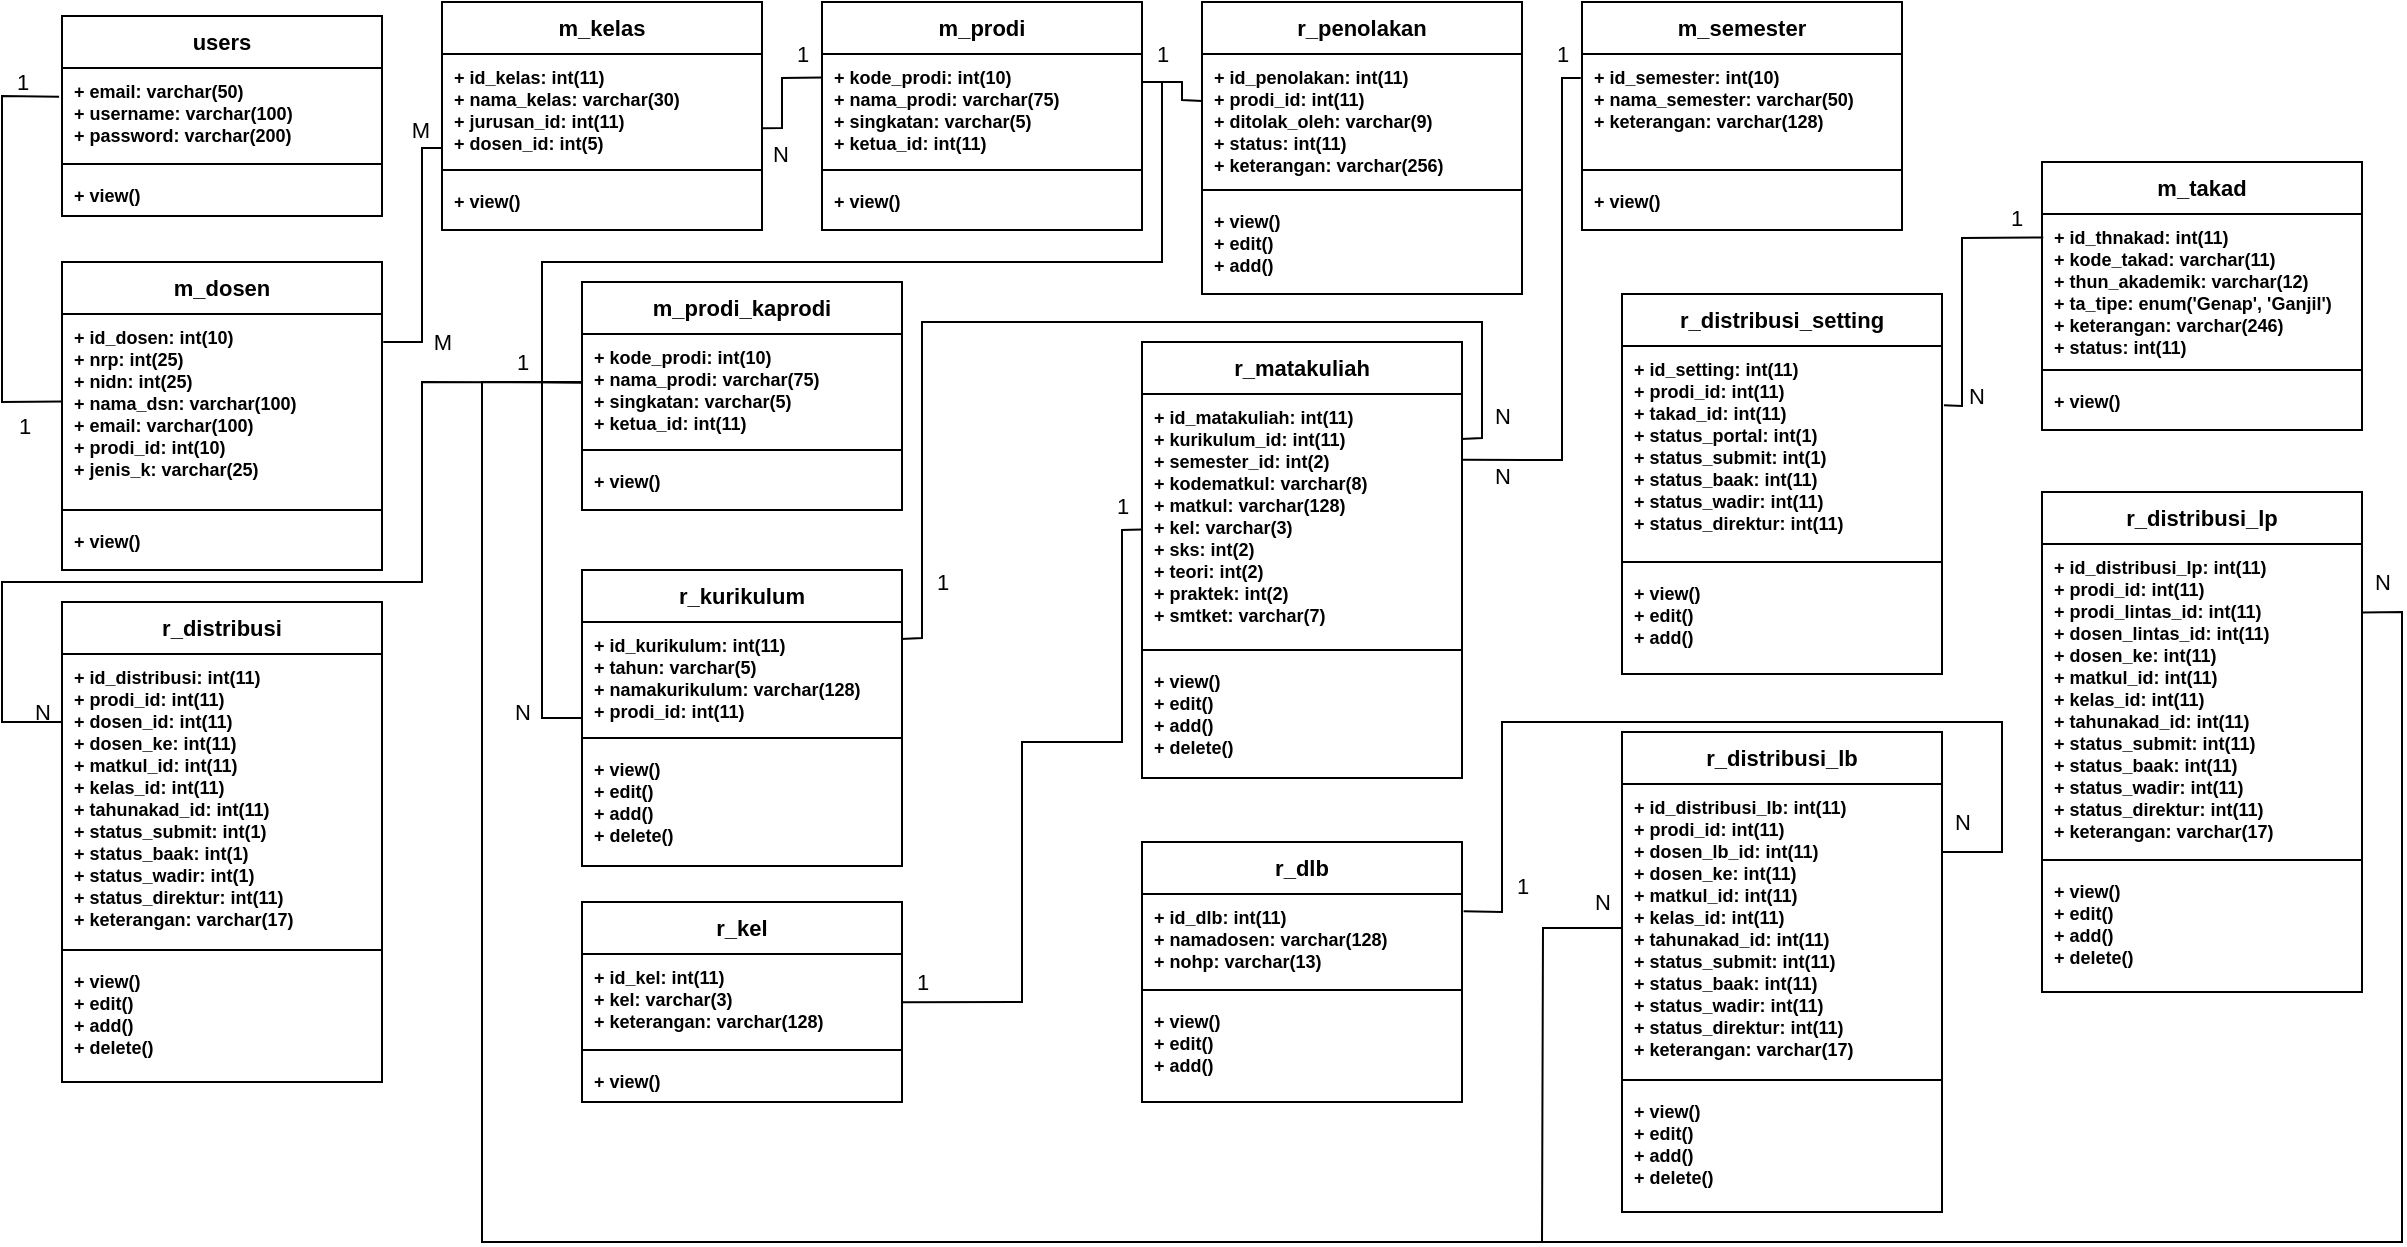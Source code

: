 <mxfile version="16.5.1" type="device"><diagram id="5leFgWzlYx5w-uaJ1oZy" name="Page-1"><mxGraphModel dx="2162" dy="866" grid="1" gridSize="10" guides="1" tooltips="1" connect="1" arrows="1" fold="1" page="1" pageScale="1" pageWidth="827" pageHeight="1169" math="0" shadow="0"><root><mxCell id="0"/><mxCell id="1" parent="0"/><mxCell id="pr-jcd_Mdmu5b7pMXLad-32" value="m_dosen" style="swimlane;fontStyle=1;align=center;verticalAlign=top;childLayout=stackLayout;horizontal=1;startSize=26;horizontalStack=0;resizeParent=1;resizeParentMax=0;resizeLast=0;collapsible=1;marginBottom=0;labelBackgroundColor=none;fontSize=11;fillColor=none;" parent="1" vertex="1"><mxGeometry x="10" y="140" width="160" height="154" as="geometry"/></mxCell><mxCell id="pr-jcd_Mdmu5b7pMXLad-33" value="+ id_dosen: int(10)&#10;+ nrp: int(25)&#10;+ nidn: int(25)&#10;+ nama_dsn: varchar(100)&#10;+ email: varchar(100)&#10;+ prodi_id: int(10)&#10;+ jenis_k: varchar(25)" style="text;strokeColor=none;fillColor=none;align=left;verticalAlign=top;spacingLeft=4;spacingRight=4;overflow=hidden;rotatable=0;points=[[0,0.5],[1,0.5]];portConstraint=eastwest;labelBackgroundColor=none;fontSize=9;fontStyle=1" parent="pr-jcd_Mdmu5b7pMXLad-32" vertex="1"><mxGeometry y="26" width="160" height="94" as="geometry"/></mxCell><mxCell id="pr-jcd_Mdmu5b7pMXLad-34" value="" style="line;strokeWidth=1;fillColor=none;align=left;verticalAlign=middle;spacingTop=-1;spacingLeft=3;spacingRight=3;rotatable=0;labelPosition=right;points=[];portConstraint=eastwest;labelBackgroundColor=none;fontSize=9;fontStyle=1" parent="pr-jcd_Mdmu5b7pMXLad-32" vertex="1"><mxGeometry y="120" width="160" height="8" as="geometry"/></mxCell><mxCell id="pr-jcd_Mdmu5b7pMXLad-35" value="+ view()" style="text;strokeColor=none;fillColor=none;align=left;verticalAlign=top;spacingLeft=4;spacingRight=4;overflow=hidden;rotatable=0;points=[[0,0.5],[1,0.5]];portConstraint=eastwest;labelBackgroundColor=none;fontSize=9;fontStyle=1" parent="pr-jcd_Mdmu5b7pMXLad-32" vertex="1"><mxGeometry y="128" width="160" height="26" as="geometry"/></mxCell><mxCell id="ncS41lQfrTRDmyUuhEsA-8" value="m_kelas" style="swimlane;fontStyle=1;align=center;verticalAlign=top;childLayout=stackLayout;horizontal=1;startSize=26;horizontalStack=0;resizeParent=1;resizeParentMax=0;resizeLast=0;collapsible=1;marginBottom=0;labelBackgroundColor=none;fontSize=11;fillColor=none;" parent="1" vertex="1"><mxGeometry x="200" y="10" width="160" height="114" as="geometry"><mxRectangle x="270" y="10" width="70" height="26" as="alternateBounds"/></mxGeometry></mxCell><mxCell id="ncS41lQfrTRDmyUuhEsA-9" value="+ id_kelas: int(11)&#10;+ nama_kelas: varchar(30)&#10;+ jurusan_id: int(11)&#10;+ dosen_id: int(5)" style="text;strokeColor=none;fillColor=none;align=left;verticalAlign=top;spacingLeft=4;spacingRight=4;overflow=hidden;rotatable=0;points=[[0,0.5],[1,0.5]];portConstraint=eastwest;labelBackgroundColor=none;fontSize=9;fontStyle=1" parent="ncS41lQfrTRDmyUuhEsA-8" vertex="1"><mxGeometry y="26" width="160" height="54" as="geometry"/></mxCell><mxCell id="ncS41lQfrTRDmyUuhEsA-10" value="" style="line;strokeWidth=1;fillColor=none;align=left;verticalAlign=middle;spacingTop=-1;spacingLeft=3;spacingRight=3;rotatable=0;labelPosition=right;points=[];portConstraint=eastwest;labelBackgroundColor=none;fontSize=9;fontStyle=1" parent="ncS41lQfrTRDmyUuhEsA-8" vertex="1"><mxGeometry y="80" width="160" height="8" as="geometry"/></mxCell><mxCell id="ncS41lQfrTRDmyUuhEsA-11" value="+ view()" style="text;strokeColor=none;fillColor=none;align=left;verticalAlign=top;spacingLeft=4;spacingRight=4;overflow=hidden;rotatable=0;points=[[0,0.5],[1,0.5]];portConstraint=eastwest;labelBackgroundColor=none;fontSize=9;fontStyle=1" parent="ncS41lQfrTRDmyUuhEsA-8" vertex="1"><mxGeometry y="88" width="160" height="26" as="geometry"/></mxCell><mxCell id="ncS41lQfrTRDmyUuhEsA-12" value="m_prodi" style="swimlane;fontStyle=1;align=center;verticalAlign=top;childLayout=stackLayout;horizontal=1;startSize=26;horizontalStack=0;resizeParent=1;resizeParentMax=0;resizeLast=0;collapsible=1;marginBottom=0;labelBackgroundColor=none;fontSize=11;fillColor=none;" parent="1" vertex="1"><mxGeometry x="390" y="10" width="160" height="114" as="geometry"><mxRectangle x="270" y="10" width="70" height="26" as="alternateBounds"/></mxGeometry></mxCell><mxCell id="ncS41lQfrTRDmyUuhEsA-13" value="+ kode_prodi: int(10)&#10;+ nama_prodi: varchar(75)&#10;+ singkatan: varchar(5)&#10;+ ketua_id: int(11)" style="text;strokeColor=none;fillColor=none;align=left;verticalAlign=top;spacingLeft=4;spacingRight=4;overflow=hidden;rotatable=0;points=[[0,0.5],[1,0.5]];portConstraint=eastwest;labelBackgroundColor=none;fontSize=9;fontStyle=1" parent="ncS41lQfrTRDmyUuhEsA-12" vertex="1"><mxGeometry y="26" width="160" height="54" as="geometry"/></mxCell><mxCell id="ncS41lQfrTRDmyUuhEsA-14" value="" style="line;strokeWidth=1;fillColor=none;align=left;verticalAlign=middle;spacingTop=-1;spacingLeft=3;spacingRight=3;rotatable=0;labelPosition=right;points=[];portConstraint=eastwest;labelBackgroundColor=none;fontSize=9;fontStyle=1" parent="ncS41lQfrTRDmyUuhEsA-12" vertex="1"><mxGeometry y="80" width="160" height="8" as="geometry"/></mxCell><mxCell id="ncS41lQfrTRDmyUuhEsA-15" value="+ view()" style="text;strokeColor=none;fillColor=none;align=left;verticalAlign=top;spacingLeft=4;spacingRight=4;overflow=hidden;rotatable=0;points=[[0,0.5],[1,0.5]];portConstraint=eastwest;labelBackgroundColor=none;fontSize=9;fontStyle=1" parent="ncS41lQfrTRDmyUuhEsA-12" vertex="1"><mxGeometry y="88" width="160" height="26" as="geometry"/></mxCell><mxCell id="ncS41lQfrTRDmyUuhEsA-20" value="m_semester" style="swimlane;fontStyle=1;align=center;verticalAlign=top;childLayout=stackLayout;horizontal=1;startSize=26;horizontalStack=0;resizeParent=1;resizeParentMax=0;resizeLast=0;collapsible=1;marginBottom=0;labelBackgroundColor=none;fontSize=11;fillColor=none;" parent="1" vertex="1"><mxGeometry x="770" y="10" width="160" height="114" as="geometry"><mxRectangle x="270" y="10" width="70" height="26" as="alternateBounds"/></mxGeometry></mxCell><mxCell id="ncS41lQfrTRDmyUuhEsA-21" value="+ id_semester: int(10)&#10;+ nama_semester: varchar(50)&#10;+ keterangan: varchar(128)" style="text;strokeColor=none;fillColor=none;align=left;verticalAlign=top;spacingLeft=4;spacingRight=4;overflow=hidden;rotatable=0;points=[[0,0.5],[1,0.5]];portConstraint=eastwest;labelBackgroundColor=none;fontSize=9;fontStyle=1" parent="ncS41lQfrTRDmyUuhEsA-20" vertex="1"><mxGeometry y="26" width="160" height="54" as="geometry"/></mxCell><mxCell id="ncS41lQfrTRDmyUuhEsA-22" value="" style="line;strokeWidth=1;fillColor=none;align=left;verticalAlign=middle;spacingTop=-1;spacingLeft=3;spacingRight=3;rotatable=0;labelPosition=right;points=[];portConstraint=eastwest;labelBackgroundColor=none;fontSize=9;fontStyle=1" parent="ncS41lQfrTRDmyUuhEsA-20" vertex="1"><mxGeometry y="80" width="160" height="8" as="geometry"/></mxCell><mxCell id="ncS41lQfrTRDmyUuhEsA-23" value="+ view()" style="text;strokeColor=none;fillColor=none;align=left;verticalAlign=top;spacingLeft=4;spacingRight=4;overflow=hidden;rotatable=0;points=[[0,0.5],[1,0.5]];portConstraint=eastwest;labelBackgroundColor=none;fontSize=9;fontStyle=1" parent="ncS41lQfrTRDmyUuhEsA-20" vertex="1"><mxGeometry y="88" width="160" height="26" as="geometry"/></mxCell><mxCell id="ncS41lQfrTRDmyUuhEsA-24" value="m_takad" style="swimlane;fontStyle=1;align=center;verticalAlign=top;childLayout=stackLayout;horizontal=1;startSize=26;horizontalStack=0;resizeParent=1;resizeParentMax=0;resizeLast=0;collapsible=1;marginBottom=0;labelBackgroundColor=none;fontSize=11;fillColor=none;" parent="1" vertex="1"><mxGeometry x="1000" y="90" width="160" height="134" as="geometry"><mxRectangle x="270" y="10" width="70" height="26" as="alternateBounds"/></mxGeometry></mxCell><mxCell id="ncS41lQfrTRDmyUuhEsA-25" value="+ id_thnakad: int(11)&#10;+ kode_takad: varchar(11)&#10;+ thun_akademik: varchar(12)&#10;+ ta_tipe: enum('Genap', 'Ganjil')&#10;+ keterangan: varchar(246)&#10;+ status: int(11)" style="text;strokeColor=none;fillColor=none;align=left;verticalAlign=top;spacingLeft=4;spacingRight=4;overflow=hidden;rotatable=0;points=[[0,0.5],[1,0.5]];portConstraint=eastwest;labelBackgroundColor=none;fontSize=9;fontStyle=1" parent="ncS41lQfrTRDmyUuhEsA-24" vertex="1"><mxGeometry y="26" width="160" height="74" as="geometry"/></mxCell><mxCell id="ncS41lQfrTRDmyUuhEsA-26" value="" style="line;strokeWidth=1;fillColor=none;align=left;verticalAlign=middle;spacingTop=-1;spacingLeft=3;spacingRight=3;rotatable=0;labelPosition=right;points=[];portConstraint=eastwest;labelBackgroundColor=none;fontSize=9;fontStyle=1" parent="ncS41lQfrTRDmyUuhEsA-24" vertex="1"><mxGeometry y="100" width="160" height="8" as="geometry"/></mxCell><mxCell id="ncS41lQfrTRDmyUuhEsA-27" value="+ view()" style="text;strokeColor=none;fillColor=none;align=left;verticalAlign=top;spacingLeft=4;spacingRight=4;overflow=hidden;rotatable=0;points=[[0,0.5],[1,0.5]];portConstraint=eastwest;labelBackgroundColor=none;fontSize=9;fontStyle=1" parent="ncS41lQfrTRDmyUuhEsA-24" vertex="1"><mxGeometry y="108" width="160" height="26" as="geometry"/></mxCell><mxCell id="ncS41lQfrTRDmyUuhEsA-28" value="r_distribusi" style="swimlane;fontStyle=1;align=center;verticalAlign=top;childLayout=stackLayout;horizontal=1;startSize=26;horizontalStack=0;resizeParent=1;resizeParentMax=0;resizeLast=0;collapsible=1;marginBottom=0;labelBackgroundColor=none;fontSize=11;fillColor=none;" parent="1" vertex="1"><mxGeometry x="10" y="310" width="160" height="240" as="geometry"/></mxCell><mxCell id="ncS41lQfrTRDmyUuhEsA-29" value="+ id_distribusi: int(11)&#10;+ prodi_id: int(11)&#10;+ dosen_id: int(11)&#10;+ dosen_ke: int(11)&#10;+ matkul_id: int(11)&#10;+ kelas_id: int(11)&#10;+ tahunakad_id: int(11)&#10;+ status_submit: int(1)&#10;+ status_baak: int(1)&#10;+ status_wadir: int(1)&#10;+ status_direktur: int(11)&#10;+ keterangan: varchar(17)" style="text;strokeColor=none;fillColor=none;align=left;verticalAlign=top;spacingLeft=4;spacingRight=4;overflow=hidden;rotatable=0;points=[[0,0.5],[1,0.5]];portConstraint=eastwest;labelBackgroundColor=none;fontSize=9;fontStyle=1" parent="ncS41lQfrTRDmyUuhEsA-28" vertex="1"><mxGeometry y="26" width="160" height="144" as="geometry"/></mxCell><mxCell id="ncS41lQfrTRDmyUuhEsA-30" value="" style="line;strokeWidth=1;fillColor=none;align=left;verticalAlign=middle;spacingTop=-1;spacingLeft=3;spacingRight=3;rotatable=0;labelPosition=right;points=[];portConstraint=eastwest;labelBackgroundColor=none;fontSize=9;fontStyle=1" parent="ncS41lQfrTRDmyUuhEsA-28" vertex="1"><mxGeometry y="170" width="160" height="8" as="geometry"/></mxCell><mxCell id="ncS41lQfrTRDmyUuhEsA-31" value="+ view()&#10;+ edit()&#10;+ add()&#10;+ delete()" style="text;strokeColor=none;fillColor=none;align=left;verticalAlign=top;spacingLeft=4;spacingRight=4;overflow=hidden;rotatable=0;points=[[0,0.5],[1,0.5]];portConstraint=eastwest;labelBackgroundColor=none;fontSize=9;fontStyle=1" parent="ncS41lQfrTRDmyUuhEsA-28" vertex="1"><mxGeometry y="178" width="160" height="62" as="geometry"/></mxCell><mxCell id="ncS41lQfrTRDmyUuhEsA-32" value="r_distribusi_lb" style="swimlane;fontStyle=1;align=center;verticalAlign=top;childLayout=stackLayout;horizontal=1;startSize=26;horizontalStack=0;resizeParent=1;resizeParentMax=0;resizeLast=0;collapsible=1;marginBottom=0;labelBackgroundColor=none;fontSize=11;fillColor=none;" parent="1" vertex="1"><mxGeometry x="790" y="375" width="160" height="240" as="geometry"/></mxCell><mxCell id="ncS41lQfrTRDmyUuhEsA-33" value="+ id_distribusi_lb: int(11)&#10;+ prodi_id: int(11)&#10;+ dosen_lb_id: int(11)&#10;+ dosen_ke: int(11)&#10;+ matkul_id: int(11)&#10;+ kelas_id: int(11)&#10;+ tahunakad_id: int(11)&#10;+ status_submit: int(11)&#10;+ status_baak: int(11)&#10;+ status_wadir: int(11)&#10;+ status_direktur: int(11)&#10;+ keterangan: varchar(17)" style="text;strokeColor=none;fillColor=none;align=left;verticalAlign=top;spacingLeft=4;spacingRight=4;overflow=hidden;rotatable=0;points=[[0,0.5],[1,0.5]];portConstraint=eastwest;labelBackgroundColor=none;fontSize=9;fontStyle=1" parent="ncS41lQfrTRDmyUuhEsA-32" vertex="1"><mxGeometry y="26" width="160" height="144" as="geometry"/></mxCell><mxCell id="ncS41lQfrTRDmyUuhEsA-34" value="" style="line;strokeWidth=1;fillColor=none;align=left;verticalAlign=middle;spacingTop=-1;spacingLeft=3;spacingRight=3;rotatable=0;labelPosition=right;points=[];portConstraint=eastwest;labelBackgroundColor=none;fontSize=9;fontStyle=1" parent="ncS41lQfrTRDmyUuhEsA-32" vertex="1"><mxGeometry y="170" width="160" height="8" as="geometry"/></mxCell><mxCell id="ncS41lQfrTRDmyUuhEsA-35" value="+ view()&#10;+ edit()&#10;+ add()&#10;+ delete()" style="text;strokeColor=none;fillColor=none;align=left;verticalAlign=top;spacingLeft=4;spacingRight=4;overflow=hidden;rotatable=0;points=[[0,0.5],[1,0.5]];portConstraint=eastwest;labelBackgroundColor=none;fontSize=9;fontStyle=1" parent="ncS41lQfrTRDmyUuhEsA-32" vertex="1"><mxGeometry y="178" width="160" height="62" as="geometry"/></mxCell><mxCell id="ncS41lQfrTRDmyUuhEsA-36" value="r_distribusi_lp" style="swimlane;fontStyle=1;align=center;verticalAlign=top;childLayout=stackLayout;horizontal=1;startSize=26;horizontalStack=0;resizeParent=1;resizeParentMax=0;resizeLast=0;collapsible=1;marginBottom=0;labelBackgroundColor=none;fontSize=11;fillColor=none;" parent="1" vertex="1"><mxGeometry x="1000" y="255" width="160" height="250" as="geometry"/></mxCell><mxCell id="ncS41lQfrTRDmyUuhEsA-37" value="+ id_distribusi_lp: int(11)&#10;+ prodi_id: int(11)&#10;+ prodi_lintas_id: int(11)&#10;+ dosen_lintas_id: int(11)&#10;+ dosen_ke: int(11)&#10;+ matkul_id: int(11)&#10;+ kelas_id: int(11)&#10;+ tahunakad_id: int(11)&#10;+ status_submit: int(11)&#10;+ status_baak: int(11)&#10;+ status_wadir: int(11)&#10;+ status_direktur: int(11)&#10;+ keterangan: varchar(17)" style="text;strokeColor=none;fillColor=none;align=left;verticalAlign=top;spacingLeft=4;spacingRight=4;overflow=hidden;rotatable=0;points=[[0,0.5],[1,0.5]];portConstraint=eastwest;labelBackgroundColor=none;fontSize=9;fontStyle=1" parent="ncS41lQfrTRDmyUuhEsA-36" vertex="1"><mxGeometry y="26" width="160" height="154" as="geometry"/></mxCell><mxCell id="ncS41lQfrTRDmyUuhEsA-38" value="" style="line;strokeWidth=1;fillColor=none;align=left;verticalAlign=middle;spacingTop=-1;spacingLeft=3;spacingRight=3;rotatable=0;labelPosition=right;points=[];portConstraint=eastwest;labelBackgroundColor=none;fontSize=9;fontStyle=1" parent="ncS41lQfrTRDmyUuhEsA-36" vertex="1"><mxGeometry y="180" width="160" height="8" as="geometry"/></mxCell><mxCell id="ncS41lQfrTRDmyUuhEsA-39" value="+ view()&#10;+ edit()&#10;+ add()&#10;+ delete()" style="text;strokeColor=none;fillColor=none;align=left;verticalAlign=top;spacingLeft=4;spacingRight=4;overflow=hidden;rotatable=0;points=[[0,0.5],[1,0.5]];portConstraint=eastwest;labelBackgroundColor=none;fontSize=9;fontStyle=1" parent="ncS41lQfrTRDmyUuhEsA-36" vertex="1"><mxGeometry y="188" width="160" height="62" as="geometry"/></mxCell><mxCell id="ncS41lQfrTRDmyUuhEsA-40" value="r_distribusi_setting" style="swimlane;fontStyle=1;align=center;verticalAlign=top;childLayout=stackLayout;horizontal=1;startSize=26;horizontalStack=0;resizeParent=1;resizeParentMax=0;resizeLast=0;collapsible=1;marginBottom=0;labelBackgroundColor=none;fontSize=11;fillColor=none;" parent="1" vertex="1"><mxGeometry x="790" y="156" width="160" height="190" as="geometry"/></mxCell><mxCell id="ncS41lQfrTRDmyUuhEsA-41" value="+ id_setting: int(11)&#10;+ prodi_id: int(11)&#10;+ takad_id: int(11)&#10;+ status_portal: int(1)&#10;+ status_submit: int(1)&#10;+ status_baak: int(11)&#10;+ status_wadir: int(11)&#10;+ status_direktur: int(11)" style="text;strokeColor=none;fillColor=none;align=left;verticalAlign=top;spacingLeft=4;spacingRight=4;overflow=hidden;rotatable=0;points=[[0,0.5],[1,0.5]];portConstraint=eastwest;labelBackgroundColor=none;fontSize=9;fontStyle=1" parent="ncS41lQfrTRDmyUuhEsA-40" vertex="1"><mxGeometry y="26" width="160" height="104" as="geometry"/></mxCell><mxCell id="ncS41lQfrTRDmyUuhEsA-42" value="" style="line;strokeWidth=1;fillColor=none;align=left;verticalAlign=middle;spacingTop=-1;spacingLeft=3;spacingRight=3;rotatable=0;labelPosition=right;points=[];portConstraint=eastwest;labelBackgroundColor=none;fontSize=9;fontStyle=1" parent="ncS41lQfrTRDmyUuhEsA-40" vertex="1"><mxGeometry y="130" width="160" height="8" as="geometry"/></mxCell><mxCell id="ncS41lQfrTRDmyUuhEsA-43" value="+ view()&#10;+ edit()&#10;+ add()" style="text;strokeColor=none;fillColor=none;align=left;verticalAlign=top;spacingLeft=4;spacingRight=4;overflow=hidden;rotatable=0;points=[[0,0.5],[1,0.5]];portConstraint=eastwest;labelBackgroundColor=none;fontSize=9;fontStyle=1" parent="ncS41lQfrTRDmyUuhEsA-40" vertex="1"><mxGeometry y="138" width="160" height="52" as="geometry"/></mxCell><mxCell id="ncS41lQfrTRDmyUuhEsA-44" value="r_dlb" style="swimlane;fontStyle=1;align=center;verticalAlign=top;childLayout=stackLayout;horizontal=1;startSize=26;horizontalStack=0;resizeParent=1;resizeParentMax=0;resizeLast=0;collapsible=1;marginBottom=0;labelBackgroundColor=none;fontSize=11;fillColor=none;" parent="1" vertex="1"><mxGeometry x="550" y="430" width="160" height="130" as="geometry"/></mxCell><mxCell id="ncS41lQfrTRDmyUuhEsA-45" value="+ id_dlb: int(11)&#10;+ namadosen: varchar(128)&#10;+ nohp: varchar(13)" style="text;strokeColor=none;fillColor=none;align=left;verticalAlign=top;spacingLeft=4;spacingRight=4;overflow=hidden;rotatable=0;points=[[0,0.5],[1,0.5]];portConstraint=eastwest;labelBackgroundColor=none;fontSize=9;fontStyle=1" parent="ncS41lQfrTRDmyUuhEsA-44" vertex="1"><mxGeometry y="26" width="160" height="44" as="geometry"/></mxCell><mxCell id="ncS41lQfrTRDmyUuhEsA-46" value="" style="line;strokeWidth=1;fillColor=none;align=left;verticalAlign=middle;spacingTop=-1;spacingLeft=3;spacingRight=3;rotatable=0;labelPosition=right;points=[];portConstraint=eastwest;labelBackgroundColor=none;fontSize=9;fontStyle=1" parent="ncS41lQfrTRDmyUuhEsA-44" vertex="1"><mxGeometry y="70" width="160" height="8" as="geometry"/></mxCell><mxCell id="ncS41lQfrTRDmyUuhEsA-47" value="+ view()&#10;+ edit()&#10;+ add()" style="text;strokeColor=none;fillColor=none;align=left;verticalAlign=top;spacingLeft=4;spacingRight=4;overflow=hidden;rotatable=0;points=[[0,0.5],[1,0.5]];portConstraint=eastwest;labelBackgroundColor=none;fontSize=9;fontStyle=1" parent="ncS41lQfrTRDmyUuhEsA-44" vertex="1"><mxGeometry y="78" width="160" height="52" as="geometry"/></mxCell><mxCell id="ncS41lQfrTRDmyUuhEsA-48" value="r_kel" style="swimlane;fontStyle=1;align=center;verticalAlign=top;childLayout=stackLayout;horizontal=1;startSize=26;horizontalStack=0;resizeParent=1;resizeParentMax=0;resizeLast=0;collapsible=1;marginBottom=0;labelBackgroundColor=none;fontSize=11;fillColor=none;" parent="1" vertex="1"><mxGeometry x="270" y="460" width="160" height="100" as="geometry"/></mxCell><mxCell id="ncS41lQfrTRDmyUuhEsA-49" value="+ id_kel: int(11)&#10;+ kel: varchar(3)&#10;+ keterangan: varchar(128)" style="text;strokeColor=none;fillColor=none;align=left;verticalAlign=top;spacingLeft=4;spacingRight=4;overflow=hidden;rotatable=0;points=[[0,0.5],[1,0.5]];portConstraint=eastwest;labelBackgroundColor=none;fontSize=9;fontStyle=1" parent="ncS41lQfrTRDmyUuhEsA-48" vertex="1"><mxGeometry y="26" width="160" height="44" as="geometry"/></mxCell><mxCell id="ncS41lQfrTRDmyUuhEsA-50" value="" style="line;strokeWidth=1;fillColor=none;align=left;verticalAlign=middle;spacingTop=-1;spacingLeft=3;spacingRight=3;rotatable=0;labelPosition=right;points=[];portConstraint=eastwest;labelBackgroundColor=none;fontSize=9;fontStyle=1" parent="ncS41lQfrTRDmyUuhEsA-48" vertex="1"><mxGeometry y="70" width="160" height="8" as="geometry"/></mxCell><mxCell id="ncS41lQfrTRDmyUuhEsA-51" value="+ view()" style="text;strokeColor=none;fillColor=none;align=left;verticalAlign=top;spacingLeft=4;spacingRight=4;overflow=hidden;rotatable=0;points=[[0,0.5],[1,0.5]];portConstraint=eastwest;labelBackgroundColor=none;fontSize=9;fontStyle=1" parent="ncS41lQfrTRDmyUuhEsA-48" vertex="1"><mxGeometry y="78" width="160" height="22" as="geometry"/></mxCell><mxCell id="bkXTgSwMFTNajtMjtHnZ-11" style="edgeStyle=orthogonalEdgeStyle;rounded=0;orthogonalLoop=1;jettySize=auto;html=1;fontSize=11;endArrow=none;endFill=0;entryX=-0.001;entryY=0.451;entryDx=0;entryDy=0;entryPerimeter=0;" edge="1" parent="1" source="ncS41lQfrTRDmyUuhEsA-52" target="bkXTgSwMFTNajtMjtHnZ-6"><mxGeometry relative="1" as="geometry"><mxPoint x="250" y="190" as="targetPoint"/><Array as="points"><mxPoint x="250" y="368"/><mxPoint x="250" y="200"/><mxPoint x="270" y="200"/></Array></mxGeometry></mxCell><mxCell id="ncS41lQfrTRDmyUuhEsA-52" value="r_kurikulum" style="swimlane;fontStyle=1;align=center;verticalAlign=top;childLayout=stackLayout;horizontal=1;startSize=26;horizontalStack=0;resizeParent=1;resizeParentMax=0;resizeLast=0;collapsible=1;marginBottom=0;labelBackgroundColor=none;fontSize=11;fillColor=none;" parent="1" vertex="1"><mxGeometry x="270" y="294" width="160" height="148" as="geometry"/></mxCell><mxCell id="ncS41lQfrTRDmyUuhEsA-53" value="+ id_kurikulum: int(11)&#10;+ tahun: varchar(5)&#10;+ namakurikulum: varchar(128)&#10;+ prodi_id: int(11)" style="text;strokeColor=none;fillColor=none;align=left;verticalAlign=top;spacingLeft=4;spacingRight=4;overflow=hidden;rotatable=0;points=[[0,0.5],[1,0.5]];portConstraint=eastwest;labelBackgroundColor=none;fontSize=9;fontStyle=1" parent="ncS41lQfrTRDmyUuhEsA-52" vertex="1"><mxGeometry y="26" width="160" height="54" as="geometry"/></mxCell><mxCell id="ncS41lQfrTRDmyUuhEsA-54" value="" style="line;strokeWidth=1;fillColor=none;align=left;verticalAlign=middle;spacingTop=-1;spacingLeft=3;spacingRight=3;rotatable=0;labelPosition=right;points=[];portConstraint=eastwest;labelBackgroundColor=none;fontSize=9;fontStyle=1" parent="ncS41lQfrTRDmyUuhEsA-52" vertex="1"><mxGeometry y="80" width="160" height="8" as="geometry"/></mxCell><mxCell id="ncS41lQfrTRDmyUuhEsA-55" value="+ view()&#10;+ edit()&#10;+ add()&#10;+ delete()" style="text;strokeColor=none;fillColor=none;align=left;verticalAlign=top;spacingLeft=4;spacingRight=4;overflow=hidden;rotatable=0;points=[[0,0.5],[1,0.5]];portConstraint=eastwest;labelBackgroundColor=none;fontSize=9;fontStyle=1" parent="ncS41lQfrTRDmyUuhEsA-52" vertex="1"><mxGeometry y="88" width="160" height="60" as="geometry"/></mxCell><mxCell id="ncS41lQfrTRDmyUuhEsA-56" value="r_matakuliah" style="swimlane;fontStyle=1;align=center;verticalAlign=top;childLayout=stackLayout;horizontal=1;startSize=26;horizontalStack=0;resizeParent=1;resizeParentMax=0;resizeLast=0;collapsible=1;marginBottom=0;labelBackgroundColor=none;fontSize=11;fillColor=none;" parent="1" vertex="1"><mxGeometry x="550" y="180" width="160" height="218" as="geometry"/></mxCell><mxCell id="ncS41lQfrTRDmyUuhEsA-57" value="+ id_matakuliah: int(11)&#10;+ kurikulum_id: int(11)&#10;+ semester_id: int(2)&#10;+ kodematkul: varchar(8)&#10;+ matkul: varchar(128)&#10;+ kel: varchar(3)&#10;+ sks: int(2)&#10;+ teori: int(2)&#10;+ praktek: int(2)&#10;+ smtket: varchar(7)" style="text;strokeColor=none;fillColor=none;align=left;verticalAlign=top;spacingLeft=4;spacingRight=4;overflow=hidden;rotatable=0;points=[[0,0.5],[1,0.5]];portConstraint=eastwest;labelBackgroundColor=none;fontSize=9;fontStyle=1" parent="ncS41lQfrTRDmyUuhEsA-56" vertex="1"><mxGeometry y="26" width="160" height="124" as="geometry"/></mxCell><mxCell id="ncS41lQfrTRDmyUuhEsA-58" value="" style="line;strokeWidth=1;fillColor=none;align=left;verticalAlign=middle;spacingTop=-1;spacingLeft=3;spacingRight=3;rotatable=0;labelPosition=right;points=[];portConstraint=eastwest;labelBackgroundColor=none;fontSize=9;fontStyle=1" parent="ncS41lQfrTRDmyUuhEsA-56" vertex="1"><mxGeometry y="150" width="160" height="8" as="geometry"/></mxCell><mxCell id="ncS41lQfrTRDmyUuhEsA-59" value="+ view()&#10;+ edit()&#10;+ add()&#10;+ delete()" style="text;strokeColor=none;fillColor=none;align=left;verticalAlign=top;spacingLeft=4;spacingRight=4;overflow=hidden;rotatable=0;points=[[0,0.5],[1,0.5]];portConstraint=eastwest;labelBackgroundColor=none;fontSize=9;fontStyle=1" parent="ncS41lQfrTRDmyUuhEsA-56" vertex="1"><mxGeometry y="158" width="160" height="60" as="geometry"/></mxCell><mxCell id="ncS41lQfrTRDmyUuhEsA-60" value="r_penolakan" style="swimlane;fontStyle=1;align=center;verticalAlign=top;childLayout=stackLayout;horizontal=1;startSize=26;horizontalStack=0;resizeParent=1;resizeParentMax=0;resizeLast=0;collapsible=1;marginBottom=0;labelBackgroundColor=none;fontSize=11;fillColor=none;" parent="1" vertex="1"><mxGeometry x="580" y="10" width="160" height="146" as="geometry"/></mxCell><mxCell id="ncS41lQfrTRDmyUuhEsA-61" value="+ id_penolakan: int(11)&#10;+ prodi_id: int(11)&#10;+ ditolak_oleh: varchar(9)&#10;+ status: int(11)&#10;+ keterangan: varchar(256)" style="text;strokeColor=none;fillColor=none;align=left;verticalAlign=top;spacingLeft=4;spacingRight=4;overflow=hidden;rotatable=0;points=[[0,0.5],[1,0.5]];portConstraint=eastwest;labelBackgroundColor=none;fontSize=9;fontStyle=1" parent="ncS41lQfrTRDmyUuhEsA-60" vertex="1"><mxGeometry y="26" width="160" height="64" as="geometry"/></mxCell><mxCell id="ncS41lQfrTRDmyUuhEsA-62" value="" style="line;strokeWidth=1;fillColor=none;align=left;verticalAlign=middle;spacingTop=-1;spacingLeft=3;spacingRight=3;rotatable=0;labelPosition=right;points=[];portConstraint=eastwest;labelBackgroundColor=none;fontSize=9;fontStyle=1" parent="ncS41lQfrTRDmyUuhEsA-60" vertex="1"><mxGeometry y="90" width="160" height="8" as="geometry"/></mxCell><mxCell id="ncS41lQfrTRDmyUuhEsA-63" value="+ view()&#10;+ edit()&#10;+ add()" style="text;strokeColor=none;fillColor=none;align=left;verticalAlign=top;spacingLeft=4;spacingRight=4;overflow=hidden;rotatable=0;points=[[0,0.5],[1,0.5]];portConstraint=eastwest;labelBackgroundColor=none;fontSize=9;fontStyle=1" parent="ncS41lQfrTRDmyUuhEsA-60" vertex="1"><mxGeometry y="98" width="160" height="48" as="geometry"/></mxCell><mxCell id="ncS41lQfrTRDmyUuhEsA-64" value="users" style="swimlane;fontStyle=1;align=center;verticalAlign=top;childLayout=stackLayout;horizontal=1;startSize=26;horizontalStack=0;resizeParent=1;resizeParentMax=0;resizeLast=0;collapsible=1;marginBottom=0;labelBackgroundColor=none;fontSize=11;fillColor=none;" parent="1" vertex="1"><mxGeometry x="10" y="17" width="160" height="100" as="geometry"/></mxCell><mxCell id="ncS41lQfrTRDmyUuhEsA-65" value="+ email: varchar(50)&#10;+ username: varchar(100)&#10;+ password: varchar(200)" style="text;strokeColor=none;fillColor=none;align=left;verticalAlign=top;spacingLeft=4;spacingRight=4;overflow=hidden;rotatable=0;points=[[0,0.5],[1,0.5]];portConstraint=eastwest;labelBackgroundColor=none;fontSize=9;fontStyle=1" parent="ncS41lQfrTRDmyUuhEsA-64" vertex="1"><mxGeometry y="26" width="160" height="44" as="geometry"/></mxCell><mxCell id="ncS41lQfrTRDmyUuhEsA-66" value="" style="line;strokeWidth=1;fillColor=none;align=left;verticalAlign=middle;spacingTop=-1;spacingLeft=3;spacingRight=3;rotatable=0;labelPosition=right;points=[];portConstraint=eastwest;labelBackgroundColor=none;fontSize=9;fontStyle=1" parent="ncS41lQfrTRDmyUuhEsA-64" vertex="1"><mxGeometry y="70" width="160" height="8" as="geometry"/></mxCell><mxCell id="ncS41lQfrTRDmyUuhEsA-67" value="+ view()" style="text;strokeColor=none;fillColor=none;align=left;verticalAlign=top;spacingLeft=4;spacingRight=4;overflow=hidden;rotatable=0;points=[[0,0.5],[1,0.5]];portConstraint=eastwest;labelBackgroundColor=none;fontSize=9;fontStyle=1" parent="ncS41lQfrTRDmyUuhEsA-64" vertex="1"><mxGeometry y="78" width="160" height="22" as="geometry"/></mxCell><mxCell id="ncS41lQfrTRDmyUuhEsA-68" value="" style="endArrow=none;html=1;rounded=0;entryX=0;entryY=0.87;entryDx=0;entryDy=0;entryPerimeter=0;exitX=1.004;exitY=0.149;exitDx=0;exitDy=0;exitPerimeter=0;fontStyle=1" parent="1" source="pr-jcd_Mdmu5b7pMXLad-33" target="ncS41lQfrTRDmyUuhEsA-9" edge="1"><mxGeometry width="50" height="50" relative="1" as="geometry"><mxPoint x="170" y="49" as="sourcePoint"/><mxPoint x="230" y="50" as="targetPoint"/><Array as="points"><mxPoint x="190" y="180"/><mxPoint x="190" y="83"/></Array></mxGeometry></mxCell><mxCell id="ncS41lQfrTRDmyUuhEsA-74" value="" style="endArrow=none;html=1;rounded=0;exitX=0.998;exitY=0.687;exitDx=0;exitDy=0;exitPerimeter=0;entryX=0.002;entryY=0.218;entryDx=0;entryDy=0;entryPerimeter=0;fontStyle=1" parent="1" source="ncS41lQfrTRDmyUuhEsA-9" target="ncS41lQfrTRDmyUuhEsA-13" edge="1"><mxGeometry width="50" height="50" relative="1" as="geometry"><mxPoint x="430" y="50" as="sourcePoint"/><mxPoint x="390" y="48" as="targetPoint"/><Array as="points"><mxPoint x="370" y="73"/><mxPoint x="370" y="48"/></Array></mxGeometry></mxCell><mxCell id="ncS41lQfrTRDmyUuhEsA-86" value="" style="endArrow=none;html=1;rounded=0;exitX=1.003;exitY=0.265;exitDx=0;exitDy=0;exitPerimeter=0;entryX=-0.004;entryY=0.222;entryDx=0;entryDy=0;entryPerimeter=0;fontStyle=1" parent="1" source="ncS41lQfrTRDmyUuhEsA-57" target="ncS41lQfrTRDmyUuhEsA-21" edge="1"><mxGeometry width="50" height="50" relative="1" as="geometry"><mxPoint x="690" y="220.002" as="sourcePoint"/><mxPoint x="790" y="48" as="targetPoint"/><Array as="points"><mxPoint x="760" y="239"/><mxPoint x="760" y="48"/></Array></mxGeometry></mxCell><mxCell id="ncS41lQfrTRDmyUuhEsA-89" value="" style="endArrow=none;html=1;rounded=0;entryX=0.997;entryY=0.157;entryDx=0;entryDy=0;entryPerimeter=0;exitX=0.998;exitY=0.181;exitDx=0;exitDy=0;exitPerimeter=0;fontStyle=1" parent="1" source="ncS41lQfrTRDmyUuhEsA-57" target="ncS41lQfrTRDmyUuhEsA-53" edge="1"><mxGeometry width="50" height="50" relative="1" as="geometry"><mxPoint x="760" y="340" as="sourcePoint"/><mxPoint x="710" y="220" as="targetPoint"/><Array as="points"><mxPoint x="720" y="228"/><mxPoint x="720" y="170"/><mxPoint x="440" y="170"/><mxPoint x="440" y="196"/><mxPoint x="440" y="328"/></Array></mxGeometry></mxCell><mxCell id="ncS41lQfrTRDmyUuhEsA-90" value="" style="endArrow=none;html=1;rounded=0;exitX=-0.002;exitY=0.448;exitDx=0;exitDy=0;fontStyle=1;exitPerimeter=0;" parent="1" source="bkXTgSwMFTNajtMjtHnZ-6" edge="1"><mxGeometry width="50" height="50" relative="1" as="geometry"><mxPoint x="510" y="140" as="sourcePoint"/><mxPoint x="550" y="50" as="targetPoint"/><Array as="points"><mxPoint x="250" y="200"/><mxPoint x="250" y="140"/><mxPoint x="560" y="140"/><mxPoint x="560" y="50"/></Array></mxGeometry></mxCell><mxCell id="ncS41lQfrTRDmyUuhEsA-91" value="" style="endArrow=none;html=1;rounded=0;entryX=0;entryY=0.546;entryDx=0;entryDy=0;entryPerimeter=0;exitX=1;exitY=0.547;exitDx=0;exitDy=0;exitPerimeter=0;fontStyle=1" parent="1" source="ncS41lQfrTRDmyUuhEsA-49" target="ncS41lQfrTRDmyUuhEsA-57" edge="1"><mxGeometry width="50" height="50" relative="1" as="geometry"><mxPoint x="490" y="450" as="sourcePoint"/><mxPoint x="370" y="320" as="targetPoint"/><Array as="points"><mxPoint x="490" y="510"/><mxPoint x="490" y="380"/><mxPoint x="540" y="380"/><mxPoint x="540" y="274"/></Array></mxGeometry></mxCell><mxCell id="ncS41lQfrTRDmyUuhEsA-94" value="" style="endArrow=none;html=1;rounded=0;entryX=-0.009;entryY=0.327;entryDx=0;entryDy=0;entryPerimeter=0;exitX=0.001;exitY=0.465;exitDx=0;exitDy=0;exitPerimeter=0;fontStyle=1" parent="1" source="pr-jcd_Mdmu5b7pMXLad-33" target="ncS41lQfrTRDmyUuhEsA-65" edge="1"><mxGeometry width="50" height="50" relative="1" as="geometry"><mxPoint x="180.96" y="232.058" as="sourcePoint"/><mxPoint x="280" y="92.98" as="targetPoint"/><Array as="points"><mxPoint x="-20" y="210"/><mxPoint x="-20" y="57"/></Array></mxGeometry></mxCell><mxCell id="ncS41lQfrTRDmyUuhEsA-95" value="" style="endArrow=none;html=1;rounded=0;exitX=1.006;exitY=0.285;exitDx=0;exitDy=0;exitPerimeter=0;entryX=0.004;entryY=0.158;entryDx=0;entryDy=0;entryPerimeter=0;fontStyle=1" parent="1" source="ncS41lQfrTRDmyUuhEsA-41" target="ncS41lQfrTRDmyUuhEsA-25" edge="1"><mxGeometry width="50" height="50" relative="1" as="geometry"><mxPoint x="960" y="80.992" as="sourcePoint"/><mxPoint x="1010" y="200" as="targetPoint"/><Array as="points"><mxPoint x="960" y="212"/><mxPoint x="960" y="128"/></Array></mxGeometry></mxCell><mxCell id="ncS41lQfrTRDmyUuhEsA-96" value="" style="endArrow=none;html=1;rounded=0;exitX=0;exitY=0.25;exitDx=0;exitDy=0;fontStyle=1;entryX=-0.001;entryY=0.449;entryDx=0;entryDy=0;entryPerimeter=0;" parent="1" source="ncS41lQfrTRDmyUuhEsA-28" edge="1" target="bkXTgSwMFTNajtMjtHnZ-6"><mxGeometry width="50" height="50" relative="1" as="geometry"><mxPoint x="-20" y="429.998" as="sourcePoint"/><mxPoint x="190" y="180" as="targetPoint"/><Array as="points"><mxPoint x="-20" y="370"/><mxPoint x="-20" y="300"/><mxPoint x="190" y="300"/><mxPoint x="190" y="200"/></Array></mxGeometry></mxCell><mxCell id="ncS41lQfrTRDmyUuhEsA-102" value="" style="endArrow=none;html=1;rounded=0;entryX=1;entryY=0.25;entryDx=0;entryDy=0;exitX=1.005;exitY=0.195;exitDx=0;exitDy=0;exitPerimeter=0;fontStyle=1" parent="1" source="ncS41lQfrTRDmyUuhEsA-45" target="ncS41lQfrTRDmyUuhEsA-32" edge="1"><mxGeometry width="50" height="50" relative="1" as="geometry"><mxPoint x="690" y="520" as="sourcePoint"/><mxPoint x="720" y="526" as="targetPoint"/><Array as="points"><mxPoint x="730" y="465"/><mxPoint x="730" y="370"/><mxPoint x="980" y="370"/><mxPoint x="980" y="435"/></Array></mxGeometry></mxCell><mxCell id="ncS41lQfrTRDmyUuhEsA-103" value="" style="endArrow=none;html=1;rounded=0;entryX=0.001;entryY=0.367;entryDx=0;entryDy=0;entryPerimeter=0;fontStyle=1" parent="1" target="ncS41lQfrTRDmyUuhEsA-61" edge="1"><mxGeometry width="50" height="50" relative="1" as="geometry"><mxPoint x="560" y="50" as="sourcePoint"/><mxPoint x="640" y="60" as="targetPoint"/><Array as="points"><mxPoint x="570" y="50"/><mxPoint x="570" y="59"/></Array></mxGeometry></mxCell><mxCell id="ncS41lQfrTRDmyUuhEsA-108" value="" style="endArrow=none;html=1;rounded=0;fontSize=14;entryX=1;entryY=0.222;entryDx=0;entryDy=0;entryPerimeter=0;fontStyle=1;" parent="1" target="ncS41lQfrTRDmyUuhEsA-37" edge="1"><mxGeometry width="50" height="50" relative="1" as="geometry"><mxPoint x="250" y="200" as="sourcePoint"/><mxPoint x="-20" y="560" as="targetPoint"/><Array as="points"><mxPoint x="220" y="200"/><mxPoint x="220" y="630"/><mxPoint x="1180" y="630"/><mxPoint x="1180" y="315"/></Array></mxGeometry></mxCell><mxCell id="bkXTgSwMFTNajtMjtHnZ-5" value="m_prodi_kaprodi" style="swimlane;fontStyle=1;align=center;verticalAlign=top;childLayout=stackLayout;horizontal=1;startSize=26;horizontalStack=0;resizeParent=1;resizeParentMax=0;resizeLast=0;collapsible=1;marginBottom=0;labelBackgroundColor=none;fontSize=11;fillColor=none;" vertex="1" parent="1"><mxGeometry x="270" y="150" width="160" height="114" as="geometry"><mxRectangle x="270" y="10" width="70" height="26" as="alternateBounds"/></mxGeometry></mxCell><mxCell id="bkXTgSwMFTNajtMjtHnZ-6" value="+ kode_prodi: int(10)&#10;+ nama_prodi: varchar(75)&#10;+ singkatan: varchar(5)&#10;+ ketua_id: int(11)" style="text;strokeColor=none;fillColor=none;align=left;verticalAlign=top;spacingLeft=4;spacingRight=4;overflow=hidden;rotatable=0;points=[[0,0.5],[1,0.5]];portConstraint=eastwest;labelBackgroundColor=none;fontSize=9;fontStyle=1" vertex="1" parent="bkXTgSwMFTNajtMjtHnZ-5"><mxGeometry y="26" width="160" height="54" as="geometry"/></mxCell><mxCell id="bkXTgSwMFTNajtMjtHnZ-7" value="" style="line;strokeWidth=1;fillColor=none;align=left;verticalAlign=middle;spacingTop=-1;spacingLeft=3;spacingRight=3;rotatable=0;labelPosition=right;points=[];portConstraint=eastwest;labelBackgroundColor=none;fontSize=9;fontStyle=1" vertex="1" parent="bkXTgSwMFTNajtMjtHnZ-5"><mxGeometry y="80" width="160" height="8" as="geometry"/></mxCell><mxCell id="bkXTgSwMFTNajtMjtHnZ-8" value="+ view()" style="text;strokeColor=none;fillColor=none;align=left;verticalAlign=top;spacingLeft=4;spacingRight=4;overflow=hidden;rotatable=0;points=[[0,0.5],[1,0.5]];portConstraint=eastwest;labelBackgroundColor=none;fontSize=9;fontStyle=1" vertex="1" parent="bkXTgSwMFTNajtMjtHnZ-5"><mxGeometry y="88" width="160" height="26" as="geometry"/></mxCell><mxCell id="bkXTgSwMFTNajtMjtHnZ-12" value="1" style="text;html=1;resizable=0;autosize=1;align=center;verticalAlign=middle;points=[];fillColor=none;strokeColor=none;rounded=0;labelBackgroundColor=none;fontSize=11;" vertex="1" parent="1"><mxGeometry x="-20" y="40" width="20" height="20" as="geometry"/></mxCell><mxCell id="bkXTgSwMFTNajtMjtHnZ-13" value="1" style="text;html=1;resizable=0;autosize=1;align=center;verticalAlign=middle;points=[];fillColor=none;strokeColor=none;rounded=0;labelBackgroundColor=none;fontSize=11;" vertex="1" parent="1"><mxGeometry x="-19" y="212" width="20" height="20" as="geometry"/></mxCell><mxCell id="bkXTgSwMFTNajtMjtHnZ-14" value="M" style="text;html=1;resizable=0;autosize=1;align=center;verticalAlign=middle;points=[];fillColor=none;strokeColor=none;rounded=0;labelBackgroundColor=none;fontSize=11;" vertex="1" parent="1"><mxGeometry x="190" y="170" width="20" height="20" as="geometry"/></mxCell><mxCell id="bkXTgSwMFTNajtMjtHnZ-18" value="M" style="text;html=1;resizable=0;autosize=1;align=center;verticalAlign=middle;points=[];fillColor=none;strokeColor=none;rounded=0;labelBackgroundColor=none;fontSize=11;" vertex="1" parent="1"><mxGeometry x="179" y="64" width="20" height="20" as="geometry"/></mxCell><mxCell id="bkXTgSwMFTNajtMjtHnZ-19" value="N" style="text;html=1;resizable=0;autosize=1;align=center;verticalAlign=middle;points=[];fillColor=none;strokeColor=none;rounded=0;labelBackgroundColor=none;fontSize=11;" vertex="1" parent="1"><mxGeometry x="359" y="76" width="20" height="20" as="geometry"/></mxCell><mxCell id="bkXTgSwMFTNajtMjtHnZ-20" value="1" style="text;html=1;resizable=0;autosize=1;align=center;verticalAlign=middle;points=[];fillColor=none;strokeColor=none;rounded=0;labelBackgroundColor=none;fontSize=11;" vertex="1" parent="1"><mxGeometry x="750" y="26" width="20" height="20" as="geometry"/></mxCell><mxCell id="bkXTgSwMFTNajtMjtHnZ-21" value="1" style="text;html=1;resizable=0;autosize=1;align=center;verticalAlign=middle;points=[];fillColor=none;strokeColor=none;rounded=0;labelBackgroundColor=none;fontSize=11;" vertex="1" parent="1"><mxGeometry x="370" y="26" width="20" height="20" as="geometry"/></mxCell><mxCell id="bkXTgSwMFTNajtMjtHnZ-22" value="1" style="text;html=1;resizable=0;autosize=1;align=center;verticalAlign=middle;points=[];fillColor=none;strokeColor=none;rounded=0;labelBackgroundColor=none;fontSize=11;" vertex="1" parent="1"><mxGeometry x="550" y="26" width="20" height="20" as="geometry"/></mxCell><mxCell id="bkXTgSwMFTNajtMjtHnZ-25" value="1" style="text;html=1;resizable=0;autosize=1;align=center;verticalAlign=middle;points=[];fillColor=none;strokeColor=none;rounded=0;labelBackgroundColor=none;fontSize=11;" vertex="1" parent="1"><mxGeometry x="230" y="180" width="20" height="20" as="geometry"/></mxCell><mxCell id="bkXTgSwMFTNajtMjtHnZ-28" value="N" style="text;html=1;resizable=0;autosize=1;align=center;verticalAlign=middle;points=[];fillColor=none;strokeColor=none;rounded=0;labelBackgroundColor=none;fontSize=11;" vertex="1" parent="1"><mxGeometry x="230" y="355" width="20" height="20" as="geometry"/></mxCell><mxCell id="bkXTgSwMFTNajtMjtHnZ-29" value="1" style="text;html=1;resizable=0;autosize=1;align=center;verticalAlign=middle;points=[];fillColor=none;strokeColor=none;rounded=0;labelBackgroundColor=none;fontSize=11;" vertex="1" parent="1"><mxGeometry x="440" y="290" width="20" height="20" as="geometry"/></mxCell><mxCell id="bkXTgSwMFTNajtMjtHnZ-30" value="N" style="text;html=1;resizable=0;autosize=1;align=center;verticalAlign=middle;points=[];fillColor=none;strokeColor=none;rounded=0;labelBackgroundColor=none;fontSize=11;" vertex="1" parent="1"><mxGeometry x="720" y="207" width="20" height="20" as="geometry"/></mxCell><mxCell id="bkXTgSwMFTNajtMjtHnZ-33" value="1" style="text;html=1;resizable=0;autosize=1;align=center;verticalAlign=middle;points=[];fillColor=none;strokeColor=none;rounded=0;labelBackgroundColor=none;fontSize=11;" vertex="1" parent="1"><mxGeometry x="530" y="252" width="20" height="20" as="geometry"/></mxCell><mxCell id="bkXTgSwMFTNajtMjtHnZ-34" value="1" style="text;html=1;resizable=0;autosize=1;align=center;verticalAlign=middle;points=[];fillColor=none;strokeColor=none;rounded=0;labelBackgroundColor=none;fontSize=11;" vertex="1" parent="1"><mxGeometry x="430" y="490" width="20" height="20" as="geometry"/></mxCell><mxCell id="bkXTgSwMFTNajtMjtHnZ-35" value="N" style="text;html=1;resizable=0;autosize=1;align=center;verticalAlign=middle;points=[];fillColor=none;strokeColor=none;rounded=0;labelBackgroundColor=none;fontSize=11;" vertex="1" parent="1"><mxGeometry x="720" y="237" width="20" height="20" as="geometry"/></mxCell><mxCell id="bkXTgSwMFTNajtMjtHnZ-37" value="N" style="text;html=1;resizable=0;autosize=1;align=center;verticalAlign=middle;points=[];fillColor=none;strokeColor=none;rounded=0;labelBackgroundColor=none;fontSize=11;" vertex="1" parent="1"><mxGeometry x="957" y="197" width="20" height="20" as="geometry"/></mxCell><mxCell id="bkXTgSwMFTNajtMjtHnZ-38" value="1" style="text;html=1;resizable=0;autosize=1;align=center;verticalAlign=middle;points=[];fillColor=none;strokeColor=none;rounded=0;labelBackgroundColor=none;fontSize=11;" vertex="1" parent="1"><mxGeometry x="977" y="108" width="20" height="20" as="geometry"/></mxCell><mxCell id="bkXTgSwMFTNajtMjtHnZ-39" value="N" style="text;html=1;resizable=0;autosize=1;align=center;verticalAlign=middle;points=[];fillColor=none;strokeColor=none;rounded=0;labelBackgroundColor=none;fontSize=11;" vertex="1" parent="1"><mxGeometry x="-10" y="355" width="20" height="20" as="geometry"/></mxCell><mxCell id="bkXTgSwMFTNajtMjtHnZ-40" value="N" style="text;html=1;resizable=0;autosize=1;align=center;verticalAlign=middle;points=[];fillColor=none;strokeColor=none;rounded=0;labelBackgroundColor=none;fontSize=11;" vertex="1" parent="1"><mxGeometry x="1160" y="290" width="20" height="20" as="geometry"/></mxCell><mxCell id="bkXTgSwMFTNajtMjtHnZ-43" style="edgeStyle=orthogonalEdgeStyle;rounded=0;orthogonalLoop=1;jettySize=auto;html=1;fontSize=11;endArrow=none;endFill=0;" edge="1" parent="1" source="ncS41lQfrTRDmyUuhEsA-33"><mxGeometry relative="1" as="geometry"><mxPoint x="750.0" y="630" as="targetPoint"/></mxGeometry></mxCell><mxCell id="bkXTgSwMFTNajtMjtHnZ-44" value="N" style="text;html=1;resizable=0;autosize=1;align=center;verticalAlign=middle;points=[];fillColor=none;strokeColor=none;rounded=0;labelBackgroundColor=none;fontSize=11;" vertex="1" parent="1"><mxGeometry x="770" y="450" width="20" height="20" as="geometry"/></mxCell><mxCell id="bkXTgSwMFTNajtMjtHnZ-45" value="N" style="text;html=1;resizable=0;autosize=1;align=center;verticalAlign=middle;points=[];fillColor=none;strokeColor=none;rounded=0;labelBackgroundColor=none;fontSize=11;" vertex="1" parent="1"><mxGeometry x="950" y="410" width="20" height="20" as="geometry"/></mxCell><mxCell id="bkXTgSwMFTNajtMjtHnZ-46" value="1" style="text;html=1;resizable=0;autosize=1;align=center;verticalAlign=middle;points=[];fillColor=none;strokeColor=none;rounded=0;labelBackgroundColor=none;fontSize=11;" vertex="1" parent="1"><mxGeometry x="730" y="442" width="20" height="20" as="geometry"/></mxCell></root></mxGraphModel></diagram></mxfile>